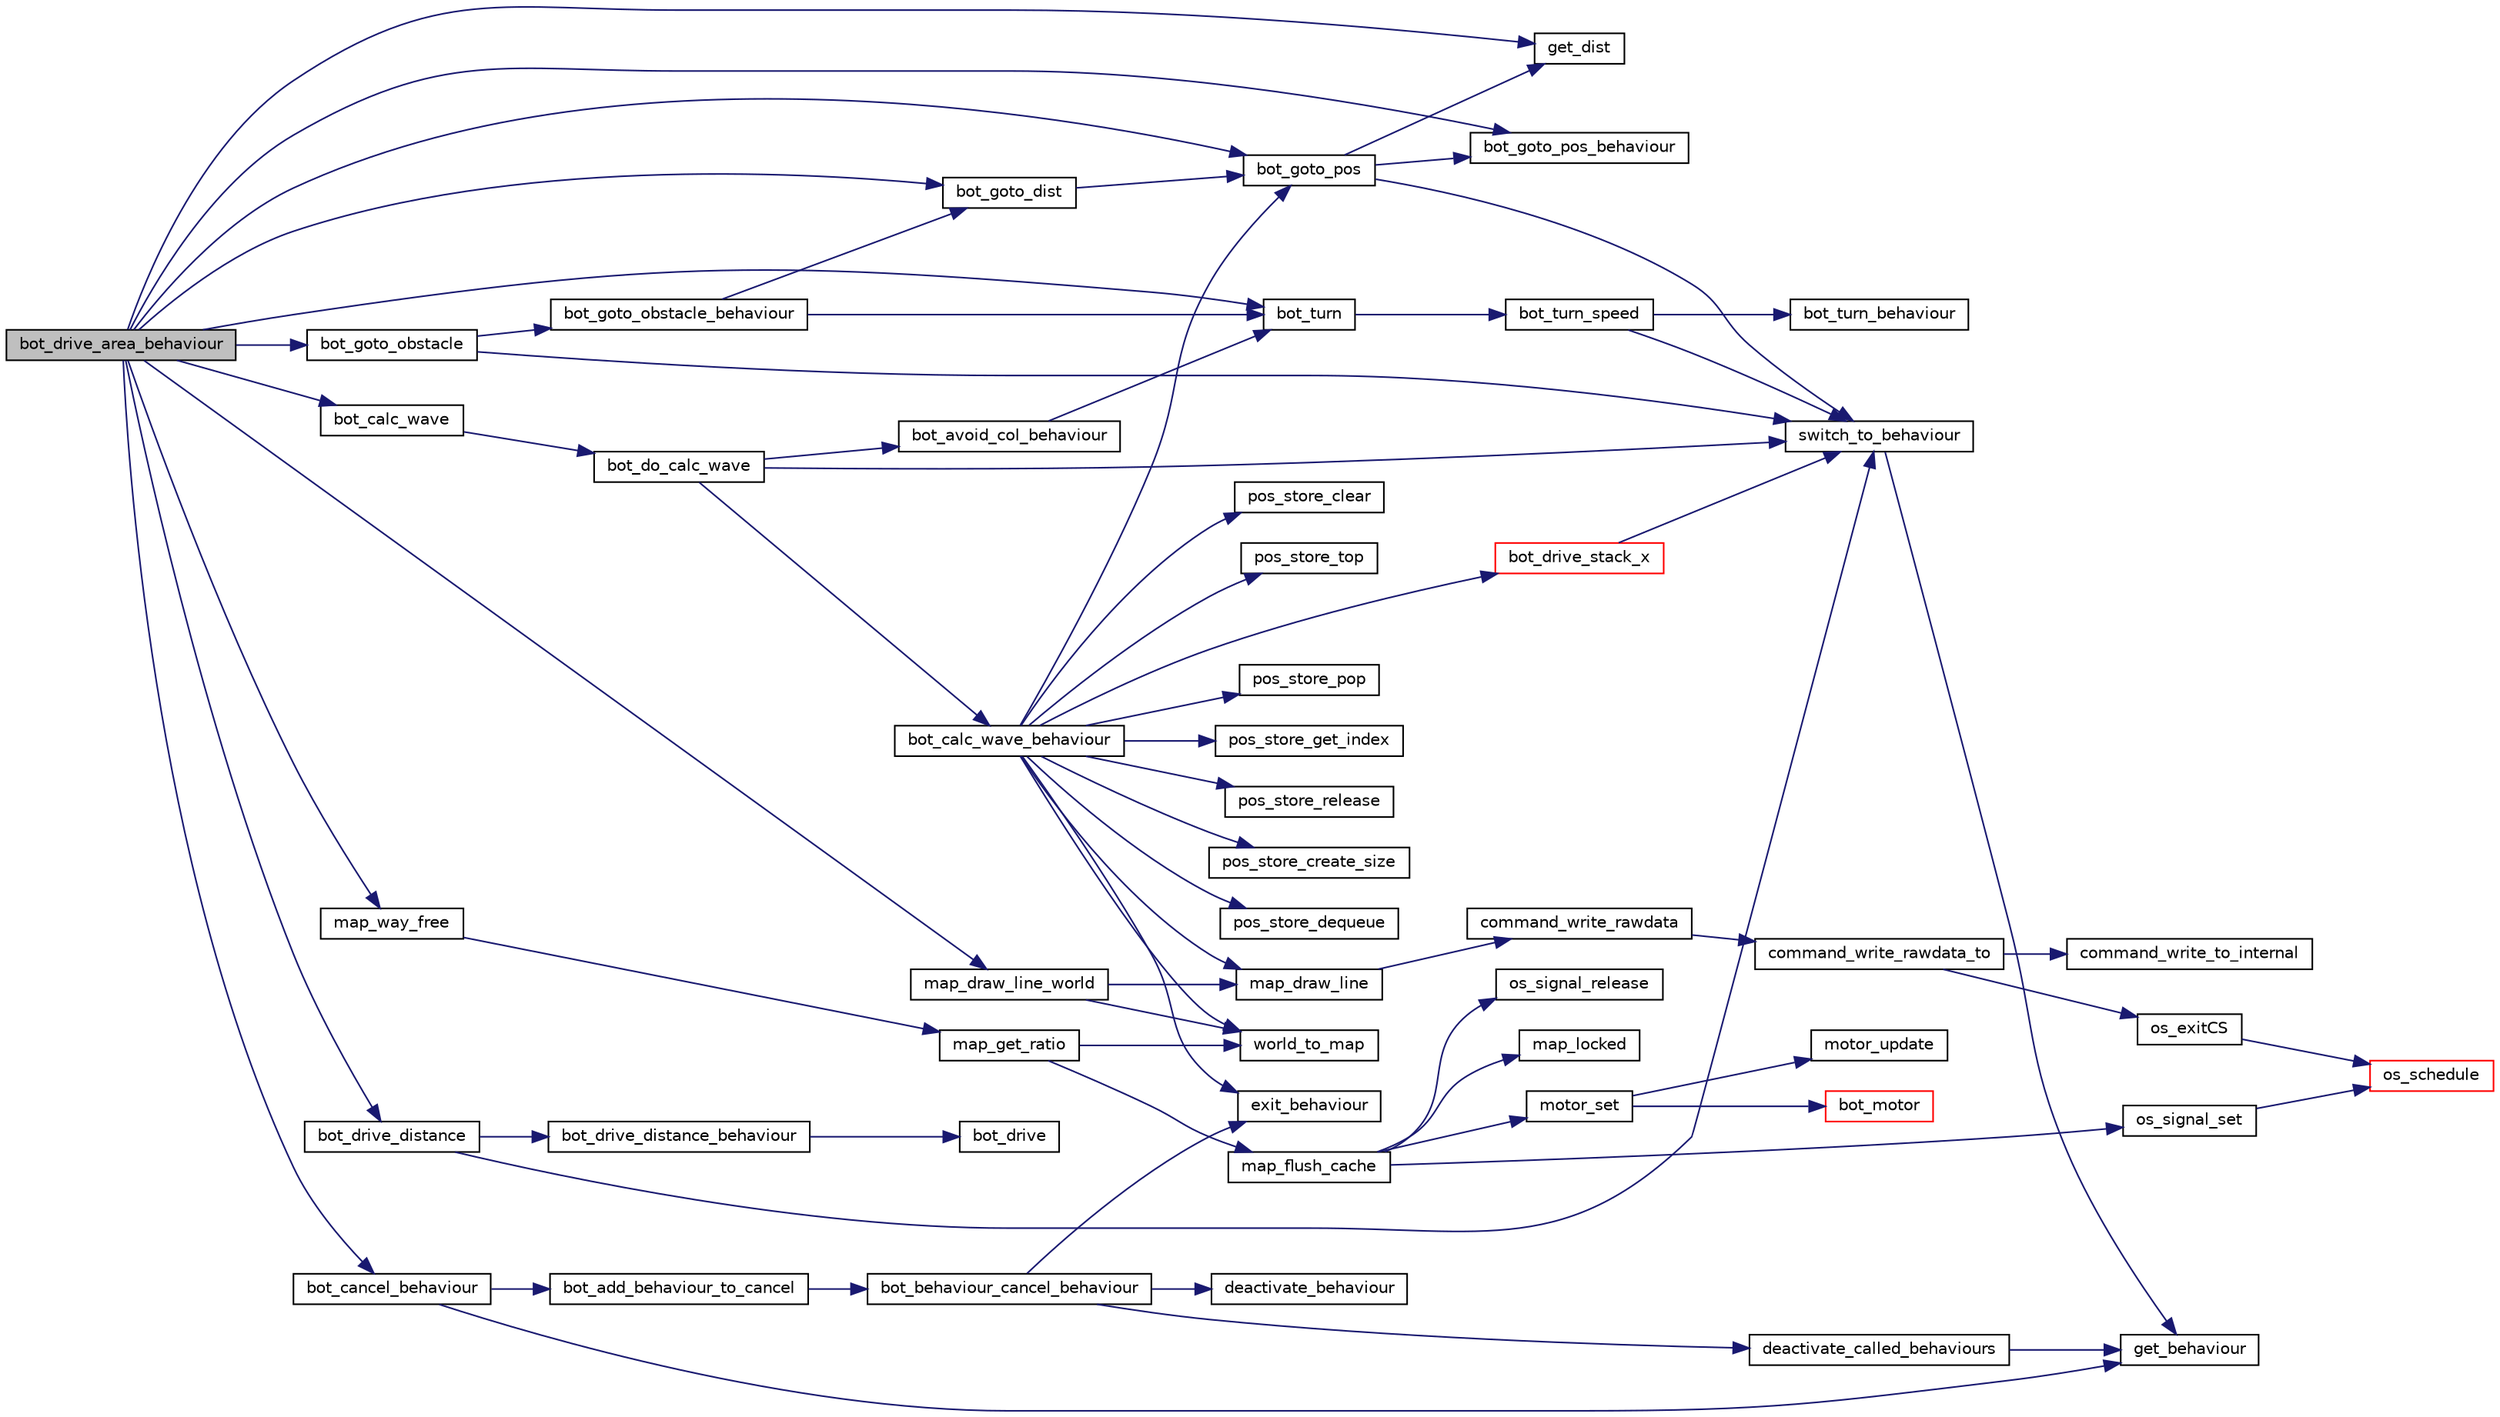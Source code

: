 digraph G
{
  edge [fontname="Helvetica",fontsize="10",labelfontname="Helvetica",labelfontsize="10"];
  node [fontname="Helvetica",fontsize="10",shape=record];
  rankdir="LR";
  Node1 [label="bot_drive_area_behaviour",height=0.2,width=0.4,color="black", fillcolor="grey75", style="filled" fontcolor="black"];
  Node1 -> Node2 [color="midnightblue",fontsize="10",style="solid",fontname="Helvetica"];
  Node2 [label="get_dist",height=0.2,width=0.4,color="black", fillcolor="white", style="filled",URL="$math__utils_8c.html#a21ef181ca9f0913051fc5e75fb8ae2b7",tooltip="Ermittlung des Quadrat-Abstands zwischen zwei Punkten."];
  Node1 -> Node3 [color="midnightblue",fontsize="10",style="solid",fontname="Helvetica"];
  Node3 [label="map_way_free",height=0.2,width=0.4,color="black", fillcolor="white", style="filled",URL="$map_8c.html#a4e5eff4836b0757a967e8ce984cfc041"];
  Node3 -> Node4 [color="midnightblue",fontsize="10",style="solid",fontname="Helvetica"];
  Node4 [label="map_get_ratio",height=0.2,width=0.4,color="black", fillcolor="white", style="filled",URL="$map_8c.html#a4cf69880c2dc15adb544bb4f602b2829"];
  Node4 -> Node5 [color="midnightblue",fontsize="10",style="solid",fontname="Helvetica"];
  Node5 [label="map_flush_cache",height=0.2,width=0.4,color="black", fillcolor="white", style="filled",URL="$map_8c.html#a5c151bce0e665ee98fac1465d692fef0"];
  Node5 -> Node6 [color="midnightblue",fontsize="10",style="solid",fontname="Helvetica"];
  Node6 [label="map_locked",height=0.2,width=0.4,color="black", fillcolor="white", style="filled",URL="$map_8c.html#aee723500f07bef9ecc88712b8deb792a"];
  Node5 -> Node7 [color="midnightblue",fontsize="10",style="solid",fontname="Helvetica"];
  Node7 [label="motor_set",height=0.2,width=0.4,color="black", fillcolor="white", style="filled",URL="$motor_8c.html#a7d55b2e4a37c91e150513b2c87577750",tooltip="Direkter Zugriff auf den Motor."];
  Node7 -> Node8 [color="midnightblue",fontsize="10",style="solid",fontname="Helvetica"];
  Node8 [label="motor_update",height=0.2,width=0.4,color="black", fillcolor="white", style="filled",URL="$motor-low_8h.html#af288dee5f55b67d9eaf1d6e180bfd121"];
  Node7 -> Node9 [color="midnightblue",fontsize="10",style="solid",fontname="Helvetica"];
  Node9 [label="bot_motor",height=0.2,width=0.4,color="red", fillcolor="white", style="filled",URL="$motor-low_8h.html#a51396f3f8b7c919099a65c94cd95f34f"];
  Node5 -> Node10 [color="midnightblue",fontsize="10",style="solid",fontname="Helvetica"];
  Node10 [label="os_signal_set",height=0.2,width=0.4,color="black", fillcolor="white", style="filled",URL="$os__thread_8h.html#aa62b6d29ae00ff288fd8969807a62b06"];
  Node10 -> Node11 [color="midnightblue",fontsize="10",style="solid",fontname="Helvetica"];
  Node11 [label="os_schedule",height=0.2,width=0.4,color="red", fillcolor="white", style="filled",URL="$os__scheduler_8h.html#aaf0ea29568109bcdfb1d527f223accad"];
  Node5 -> Node12 [color="midnightblue",fontsize="10",style="solid",fontname="Helvetica"];
  Node12 [label="os_signal_release",height=0.2,width=0.4,color="black", fillcolor="white", style="filled",URL="$os__thread__pc_8c.html#a6fad7ee5233ef39834eb7afc437b0105"];
  Node4 -> Node13 [color="midnightblue",fontsize="10",style="solid",fontname="Helvetica"];
  Node13 [label="world_to_map",height=0.2,width=0.4,color="black", fillcolor="white", style="filled",URL="$map_8c.html#a302393a08814c05999d4be4c75467bc3"];
  Node1 -> Node14 [color="midnightblue",fontsize="10",style="solid",fontname="Helvetica"];
  Node14 [label="bot_goto_dist",height=0.2,width=0.4,color="black", fillcolor="white", style="filled",URL="$behaviour__goto__pos_8c.html#af3cd84671054daefcec8c370feaf0c1c"];
  Node14 -> Node15 [color="midnightblue",fontsize="10",style="solid",fontname="Helvetica"];
  Node15 [label="bot_goto_pos",height=0.2,width=0.4,color="black", fillcolor="white", style="filled",URL="$behaviour__goto__pos_8c.html#ab5ed29ca0a737f151df82f8babc00170"];
  Node15 -> Node16 [color="midnightblue",fontsize="10",style="solid",fontname="Helvetica"];
  Node16 [label="switch_to_behaviour",height=0.2,width=0.4,color="black", fillcolor="white", style="filled",URL="$bot-logic_8c.html#a123152ecfcd89545c2603cb3f2e873c9",tooltip="Ruft ein anderes Verhalten auf und merkt sich den Ruecksprung return_from_behaviour() kehrt dann spae..."];
  Node16 -> Node17 [color="midnightblue",fontsize="10",style="solid",fontname="Helvetica"];
  Node17 [label="get_behaviour",height=0.2,width=0.4,color="black", fillcolor="white", style="filled",URL="$bot-logic_8c.html#a11e7a95fd56f9703bd2bd9c61300df6c",tooltip="Liefert das Verhalten zurueck, welches durch function implementiert ist."];
  Node15 -> Node18 [color="midnightblue",fontsize="10",style="solid",fontname="Helvetica"];
  Node18 [label="bot_goto_pos_behaviour",height=0.2,width=0.4,color="black", fillcolor="white", style="filled",URL="$behaviour__goto__pos_8c.html#a438ebcd779ae602e208e9ebe3b9aee44"];
  Node15 -> Node2 [color="midnightblue",fontsize="10",style="solid",fontname="Helvetica"];
  Node1 -> Node19 [color="midnightblue",fontsize="10",style="solid",fontname="Helvetica"];
  Node19 [label="bot_goto_obstacle",height=0.2,width=0.4,color="black", fillcolor="white", style="filled",URL="$behaviour__goto__obstacle_8c.html#a06f1d6f09a3440a7d063ba902d147b48"];
  Node19 -> Node16 [color="midnightblue",fontsize="10",style="solid",fontname="Helvetica"];
  Node19 -> Node20 [color="midnightblue",fontsize="10",style="solid",fontname="Helvetica"];
  Node20 [label="bot_goto_obstacle_behaviour",height=0.2,width=0.4,color="black", fillcolor="white", style="filled",URL="$behaviour__goto__obstacle_8c.html#a9786fc9e477889bcc2ead463a5ccd067"];
  Node20 -> Node14 [color="midnightblue",fontsize="10",style="solid",fontname="Helvetica"];
  Node20 -> Node21 [color="midnightblue",fontsize="10",style="solid",fontname="Helvetica"];
  Node21 [label="bot_turn",height=0.2,width=0.4,color="black", fillcolor="white", style="filled",URL="$behaviour__turn_8c.html#af8e1b5de92fa7f8f465615dff50b81fb",tooltip="Dreht den Bot im mathematischen Drehsinn."];
  Node21 -> Node22 [color="midnightblue",fontsize="10",style="solid",fontname="Helvetica"];
  Node22 [label="bot_turn_speed",height=0.2,width=0.4,color="black", fillcolor="white", style="filled",URL="$behaviour__turn_8c.html#a7b75d957ab1dbf1a79d5403011a0b952",tooltip="Dreht den Bot im mathematischen Drehsinn im Rahmen der angegebenen Geschwindigkeiten."];
  Node22 -> Node16 [color="midnightblue",fontsize="10",style="solid",fontname="Helvetica"];
  Node22 -> Node23 [color="midnightblue",fontsize="10",style="solid",fontname="Helvetica"];
  Node23 [label="bot_turn_behaviour",height=0.2,width=0.4,color="black", fillcolor="white", style="filled",URL="$behaviour__turn_8c.html#aa49007295687228b4083f8f84208def4",tooltip="Das Verhalten laesst den Bot eine Punktdrehung durchfuehren."];
  Node1 -> Node24 [color="midnightblue",fontsize="10",style="solid",fontname="Helvetica"];
  Node24 [label="bot_cancel_behaviour",height=0.2,width=0.4,color="black", fillcolor="white", style="filled",URL="$behaviour__cancel__behaviour_8c.html#a9d3bf9ebf7c36f74b1c02506d88a101f",tooltip="Botenfunktion zum Deaktivieren eines Verhaltens, wenn die Abbruchbedingung erfuellt ist..."];
  Node24 -> Node17 [color="midnightblue",fontsize="10",style="solid",fontname="Helvetica"];
  Node24 -> Node25 [color="midnightblue",fontsize="10",style="solid",fontname="Helvetica"];
  Node25 [label="bot_add_behaviour_to_cancel",height=0.2,width=0.4,color="black", fillcolor="white", style="filled",URL="$behaviour__cancel__behaviour_8c.html#a3dae76d2c27d6be88756c6c813e858b5",tooltip="Botenfunktion zum Deaktivieren eines Verhaltens, wenn eine Abbruchbedingung erfuellt ist..."];
  Node25 -> Node26 [color="midnightblue",fontsize="10",style="solid",fontname="Helvetica"];
  Node26 [label="bot_behaviour_cancel_behaviour",height=0.2,width=0.4,color="black", fillcolor="white", style="filled",URL="$behaviour__cancel__behaviour_8c.html#ac52e3f9c89274475f9ab2e38587f277a",tooltip="Verhalten zum bedingten Deaktivieren anderer Verhalten."];
  Node26 -> Node27 [color="midnightblue",fontsize="10",style="solid",fontname="Helvetica"];
  Node27 [label="deactivate_called_behaviours",height=0.2,width=0.4,color="black", fillcolor="white", style="filled",URL="$bot-logic_8c.html#a7f318ddb329eb66eb8ac6053e65b415f",tooltip="Deaktiviert alle von diesem Verhalten aufgerufenen Verhalten."];
  Node27 -> Node17 [color="midnightblue",fontsize="10",style="solid",fontname="Helvetica"];
  Node26 -> Node28 [color="midnightblue",fontsize="10",style="solid",fontname="Helvetica"];
  Node28 [label="exit_behaviour",height=0.2,width=0.4,color="black", fillcolor="white", style="filled",URL="$bot-logic_8c.html#ae957e610d7a3b2034084f87277a319de",tooltip="Kehrt zum aufrufenden Verhalten zurueck und setzt den Status auf Erfolg oder Misserfolg."];
  Node26 -> Node29 [color="midnightblue",fontsize="10",style="solid",fontname="Helvetica"];
  Node29 [label="deactivate_behaviour",height=0.2,width=0.4,color="black", fillcolor="white", style="filled",URL="$bot-logic_8c.html#a03b8247dc4df0a3b5fd29d42a5cdc88e",tooltip="Deaktiviert ein Verhalten."];
  Node1 -> Node18 [color="midnightblue",fontsize="10",style="solid",fontname="Helvetica"];
  Node1 -> Node30 [color="midnightblue",fontsize="10",style="solid",fontname="Helvetica"];
  Node30 [label="bot_drive_distance",height=0.2,width=0.4,color="black", fillcolor="white", style="filled",URL="$behaviour__drive__distance_8c.html#ae7b188b6785c5e337c51509282ca790e"];
  Node30 -> Node16 [color="midnightblue",fontsize="10",style="solid",fontname="Helvetica"];
  Node30 -> Node31 [color="midnightblue",fontsize="10",style="solid",fontname="Helvetica"];
  Node31 [label="bot_drive_distance_behaviour",height=0.2,width=0.4,color="black", fillcolor="white", style="filled",URL="$behaviour__drive__distance_8c.html#ae8ac26948cf65b72d78549e85390d861"];
  Node31 -> Node32 [color="midnightblue",fontsize="10",style="solid",fontname="Helvetica"];
  Node32 [label="bot_drive",height=0.2,width=0.4,color="black", fillcolor="white", style="filled",URL="$behaviour__drive__distance_8c.html#a3326d2bd0b9ba5fe13e7a0fae98a1c8b"];
  Node1 -> Node21 [color="midnightblue",fontsize="10",style="solid",fontname="Helvetica"];
  Node1 -> Node15 [color="midnightblue",fontsize="10",style="solid",fontname="Helvetica"];
  Node1 -> Node33 [color="midnightblue",fontsize="10",style="solid",fontname="Helvetica"];
  Node33 [label="map_draw_line_world",height=0.2,width=0.4,color="black", fillcolor="white", style="filled",URL="$map_8c.html#a273efe11a8336c9363ce325fb161e4df"];
  Node33 -> Node13 [color="midnightblue",fontsize="10",style="solid",fontname="Helvetica"];
  Node33 -> Node34 [color="midnightblue",fontsize="10",style="solid",fontname="Helvetica"];
  Node34 [label="map_draw_line",height=0.2,width=0.4,color="black", fillcolor="white", style="filled",URL="$map_8c.html#ac2cc78e9d8a4f1aacb8e60a1a9d32440"];
  Node34 -> Node35 [color="midnightblue",fontsize="10",style="solid",fontname="Helvetica"];
  Node35 [label="command_write_rawdata",height=0.2,width=0.4,color="black", fillcolor="white", style="filled",URL="$command_8c.html#a1497433f9f7384b363203b7bfd3bfe28"];
  Node35 -> Node36 [color="midnightblue",fontsize="10",style="solid",fontname="Helvetica"];
  Node36 [label="command_write_rawdata_to",height=0.2,width=0.4,color="black", fillcolor="white", style="filled",URL="$command_8c.html#ad1ce17d9fe0aaf21a33d52de4e10af0f"];
  Node36 -> Node37 [color="midnightblue",fontsize="10",style="solid",fontname="Helvetica"];
  Node37 [label="command_write_to_internal",height=0.2,width=0.4,color="black", fillcolor="white", style="filled",URL="$command_8c.html#a428cf92e37fc9bbc0ffc48912c3022ac"];
  Node36 -> Node38 [color="midnightblue",fontsize="10",style="solid",fontname="Helvetica"];
  Node38 [label="os_exitCS",height=0.2,width=0.4,color="black", fillcolor="white", style="filled",URL="$os__thread_8h.html#a146cd9b383b02d8e5424e2de5bfdf7e1"];
  Node38 -> Node11 [color="midnightblue",fontsize="10",style="solid",fontname="Helvetica"];
  Node1 -> Node39 [color="midnightblue",fontsize="10",style="solid",fontname="Helvetica"];
  Node39 [label="bot_calc_wave",height=0.2,width=0.4,color="black", fillcolor="white", style="filled",URL="$behaviour__pathplaning_8c.html#a74202693b4d8c6f79308c3c0ce708a99"];
  Node39 -> Node40 [color="midnightblue",fontsize="10",style="solid",fontname="Helvetica"];
  Node40 [label="bot_do_calc_wave",height=0.2,width=0.4,color="black", fillcolor="white", style="filled",URL="$behaviour__pathplaning_8c.html#a72089743b311ebb7ddf7dbcb396ca58e"];
  Node40 -> Node16 [color="midnightblue",fontsize="10",style="solid",fontname="Helvetica"];
  Node40 -> Node41 [color="midnightblue",fontsize="10",style="solid",fontname="Helvetica"];
  Node41 [label="bot_calc_wave_behaviour",height=0.2,width=0.4,color="black", fillcolor="white", style="filled",URL="$behaviour__pathplaning_8c.html#ae957e4430cb772c340722feb21e4506b"];
  Node41 -> Node42 [color="midnightblue",fontsize="10",style="solid",fontname="Helvetica"];
  Node42 [label="pos_store_create_size",height=0.2,width=0.4,color="black", fillcolor="white", style="filled",URL="$pos__store_8c.html#a0905da2b2d85fab632f239804dacec4d"];
  Node41 -> Node43 [color="midnightblue",fontsize="10",style="solid",fontname="Helvetica"];
  Node43 [label="pos_store_dequeue",height=0.2,width=0.4,color="black", fillcolor="white", style="filled",URL="$pos__store_8c.html#ab38bb7f7ff5a9c4f0d356e7f07a3397d"];
  Node41 -> Node44 [color="midnightblue",fontsize="10",style="solid",fontname="Helvetica"];
  Node44 [label="pos_store_clear",height=0.2,width=0.4,color="black", fillcolor="white", style="filled",URL="$pos__store_8c.html#a1263f1a52fd21a79a48809a761a382d9"];
  Node41 -> Node45 [color="midnightblue",fontsize="10",style="solid",fontname="Helvetica"];
  Node45 [label="pos_store_top",height=0.2,width=0.4,color="black", fillcolor="white", style="filled",URL="$pos__store_8c.html#a5b3b46e55200fee1bfa208eae4a69f69"];
  Node41 -> Node46 [color="midnightblue",fontsize="10",style="solid",fontname="Helvetica"];
  Node46 [label="pos_store_pop",height=0.2,width=0.4,color="black", fillcolor="white", style="filled",URL="$pos__store_8c.html#af507859ead3d3e4775cf01c6d2b800fc"];
  Node41 -> Node13 [color="midnightblue",fontsize="10",style="solid",fontname="Helvetica"];
  Node41 -> Node34 [color="midnightblue",fontsize="10",style="solid",fontname="Helvetica"];
  Node41 -> Node47 [color="midnightblue",fontsize="10",style="solid",fontname="Helvetica"];
  Node47 [label="bot_drive_stack_x",height=0.2,width=0.4,color="red", fillcolor="white", style="filled",URL="$behaviour__drive__stack_8c.html#a6b879a7ecac5368a68850300fe947cc9"];
  Node47 -> Node16 [color="midnightblue",fontsize="10",style="solid",fontname="Helvetica"];
  Node41 -> Node48 [color="midnightblue",fontsize="10",style="solid",fontname="Helvetica"];
  Node48 [label="pos_store_get_index",height=0.2,width=0.4,color="black", fillcolor="white", style="filled",URL="$pos__store_8c.html#a04378a6e68ec291278e92cf26d8b7152"];
  Node41 -> Node15 [color="midnightblue",fontsize="10",style="solid",fontname="Helvetica"];
  Node41 -> Node49 [color="midnightblue",fontsize="10",style="solid",fontname="Helvetica"];
  Node49 [label="pos_store_release",height=0.2,width=0.4,color="black", fillcolor="white", style="filled",URL="$pos__store_8c.html#a4bb0829554b41be5bf51dd0a942211f9"];
  Node41 -> Node28 [color="midnightblue",fontsize="10",style="solid",fontname="Helvetica"];
  Node40 -> Node50 [color="midnightblue",fontsize="10",style="solid",fontname="Helvetica"];
  Node50 [label="bot_avoid_col_behaviour",height=0.2,width=0.4,color="black", fillcolor="white", style="filled",URL="$behaviour__avoid__col_8c.html#af537d5e45f3f8339619d9dccf7d86e5d"];
  Node50 -> Node21 [color="midnightblue",fontsize="10",style="solid",fontname="Helvetica"];
}
